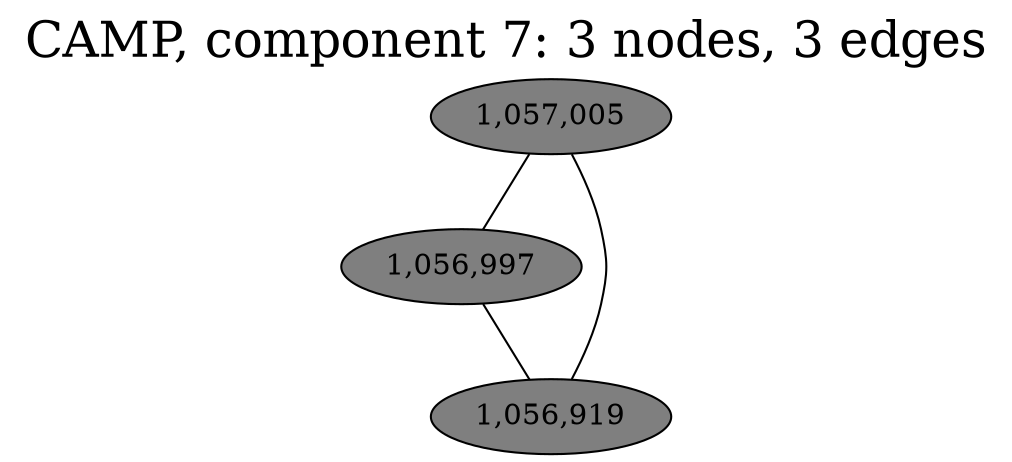 graph CAMP_cc7 {
	overlap="prism50";
	outputorder="edgesfirst";
	label="CAMP, component 7: 3 nodes, 3 edges";
	labelloc="t";
	fontsize=24;
	"1,057,005" [style="filled", fillcolor="#7f7f7f", fontcolor="#000000"];
	"1,056,997" [style="filled", fillcolor="#7f7f7f", fontcolor="#000000"];
	"1,056,919" [style="filled", fillcolor="#7f7f7f", fontcolor="#000000"];
	"1,057,005" -- "1,056,919";
	"1,057,005" -- "1,056,997";
	"1,056,997" -- "1,056,919";
}
